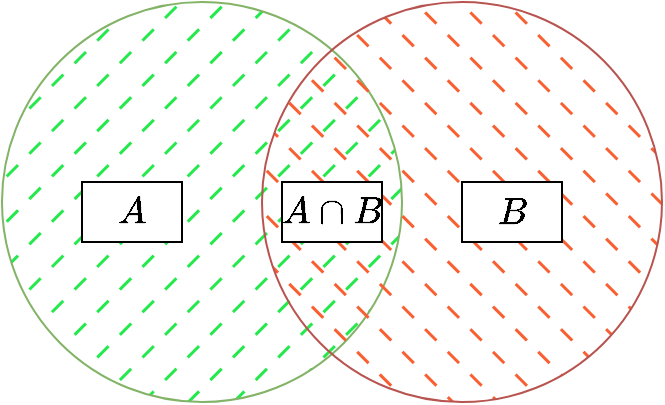 <mxfile version="22.1.16" type="device">
  <diagram name="Page-1" id="7Uuaz5JhPOY0dFVpzb1q">
    <mxGraphModel dx="1036" dy="606" grid="1" gridSize="10" guides="1" tooltips="1" connect="1" arrows="1" fold="1" page="1" pageScale="1" pageWidth="2339" pageHeight="3300" math="1" shadow="0">
      <root>
        <mxCell id="0" />
        <mxCell id="1" parent="0" />
        <mxCell id="kd3FJFIyf7UFpcetx0wA-1" value="" style="ellipse;whiteSpace=wrap;html=1;aspect=fixed;fillStyle=dashed;gradientDirection=south;fillColor=#25E84C;strokeColor=#82b366;" parent="1" vertex="1">
          <mxGeometry x="200" y="120" width="200" height="200" as="geometry" />
        </mxCell>
        <mxCell id="kd3FJFIyf7UFpcetx0wA-2" value="" style="ellipse;whiteSpace=wrap;html=1;aspect=fixed;fillStyle=dashed;gradientDirection=south;fillColor=#F86032;strokeColor=#b85450;rotation=-90;" parent="1" vertex="1">
          <mxGeometry x="330" y="120" width="200" height="200" as="geometry" />
        </mxCell>
        <mxCell id="kd3FJFIyf7UFpcetx0wA-3" value="&lt;font style=&quot;font-size: 16px;&quot;&gt;$$A$$&lt;/font&gt;" style="rounded=0;whiteSpace=wrap;html=1;" parent="1" vertex="1">
          <mxGeometry x="240" y="210" width="50" height="30" as="geometry" />
        </mxCell>
        <mxCell id="kd3FJFIyf7UFpcetx0wA-5" value="&lt;font style=&quot;font-size: 16px;&quot;&gt;$$B$$&lt;/font&gt;" style="rounded=0;whiteSpace=wrap;html=1;" parent="1" vertex="1">
          <mxGeometry x="430" y="210" width="50" height="30" as="geometry" />
        </mxCell>
        <mxCell id="kd3FJFIyf7UFpcetx0wA-6" value="&lt;font style=&quot;font-size: 16px;&quot;&gt;$$A\cap B$$&lt;/font&gt;" style="rounded=0;whiteSpace=wrap;html=1;" parent="1" vertex="1">
          <mxGeometry x="340" y="210" width="50" height="30" as="geometry" />
        </mxCell>
      </root>
    </mxGraphModel>
  </diagram>
</mxfile>
